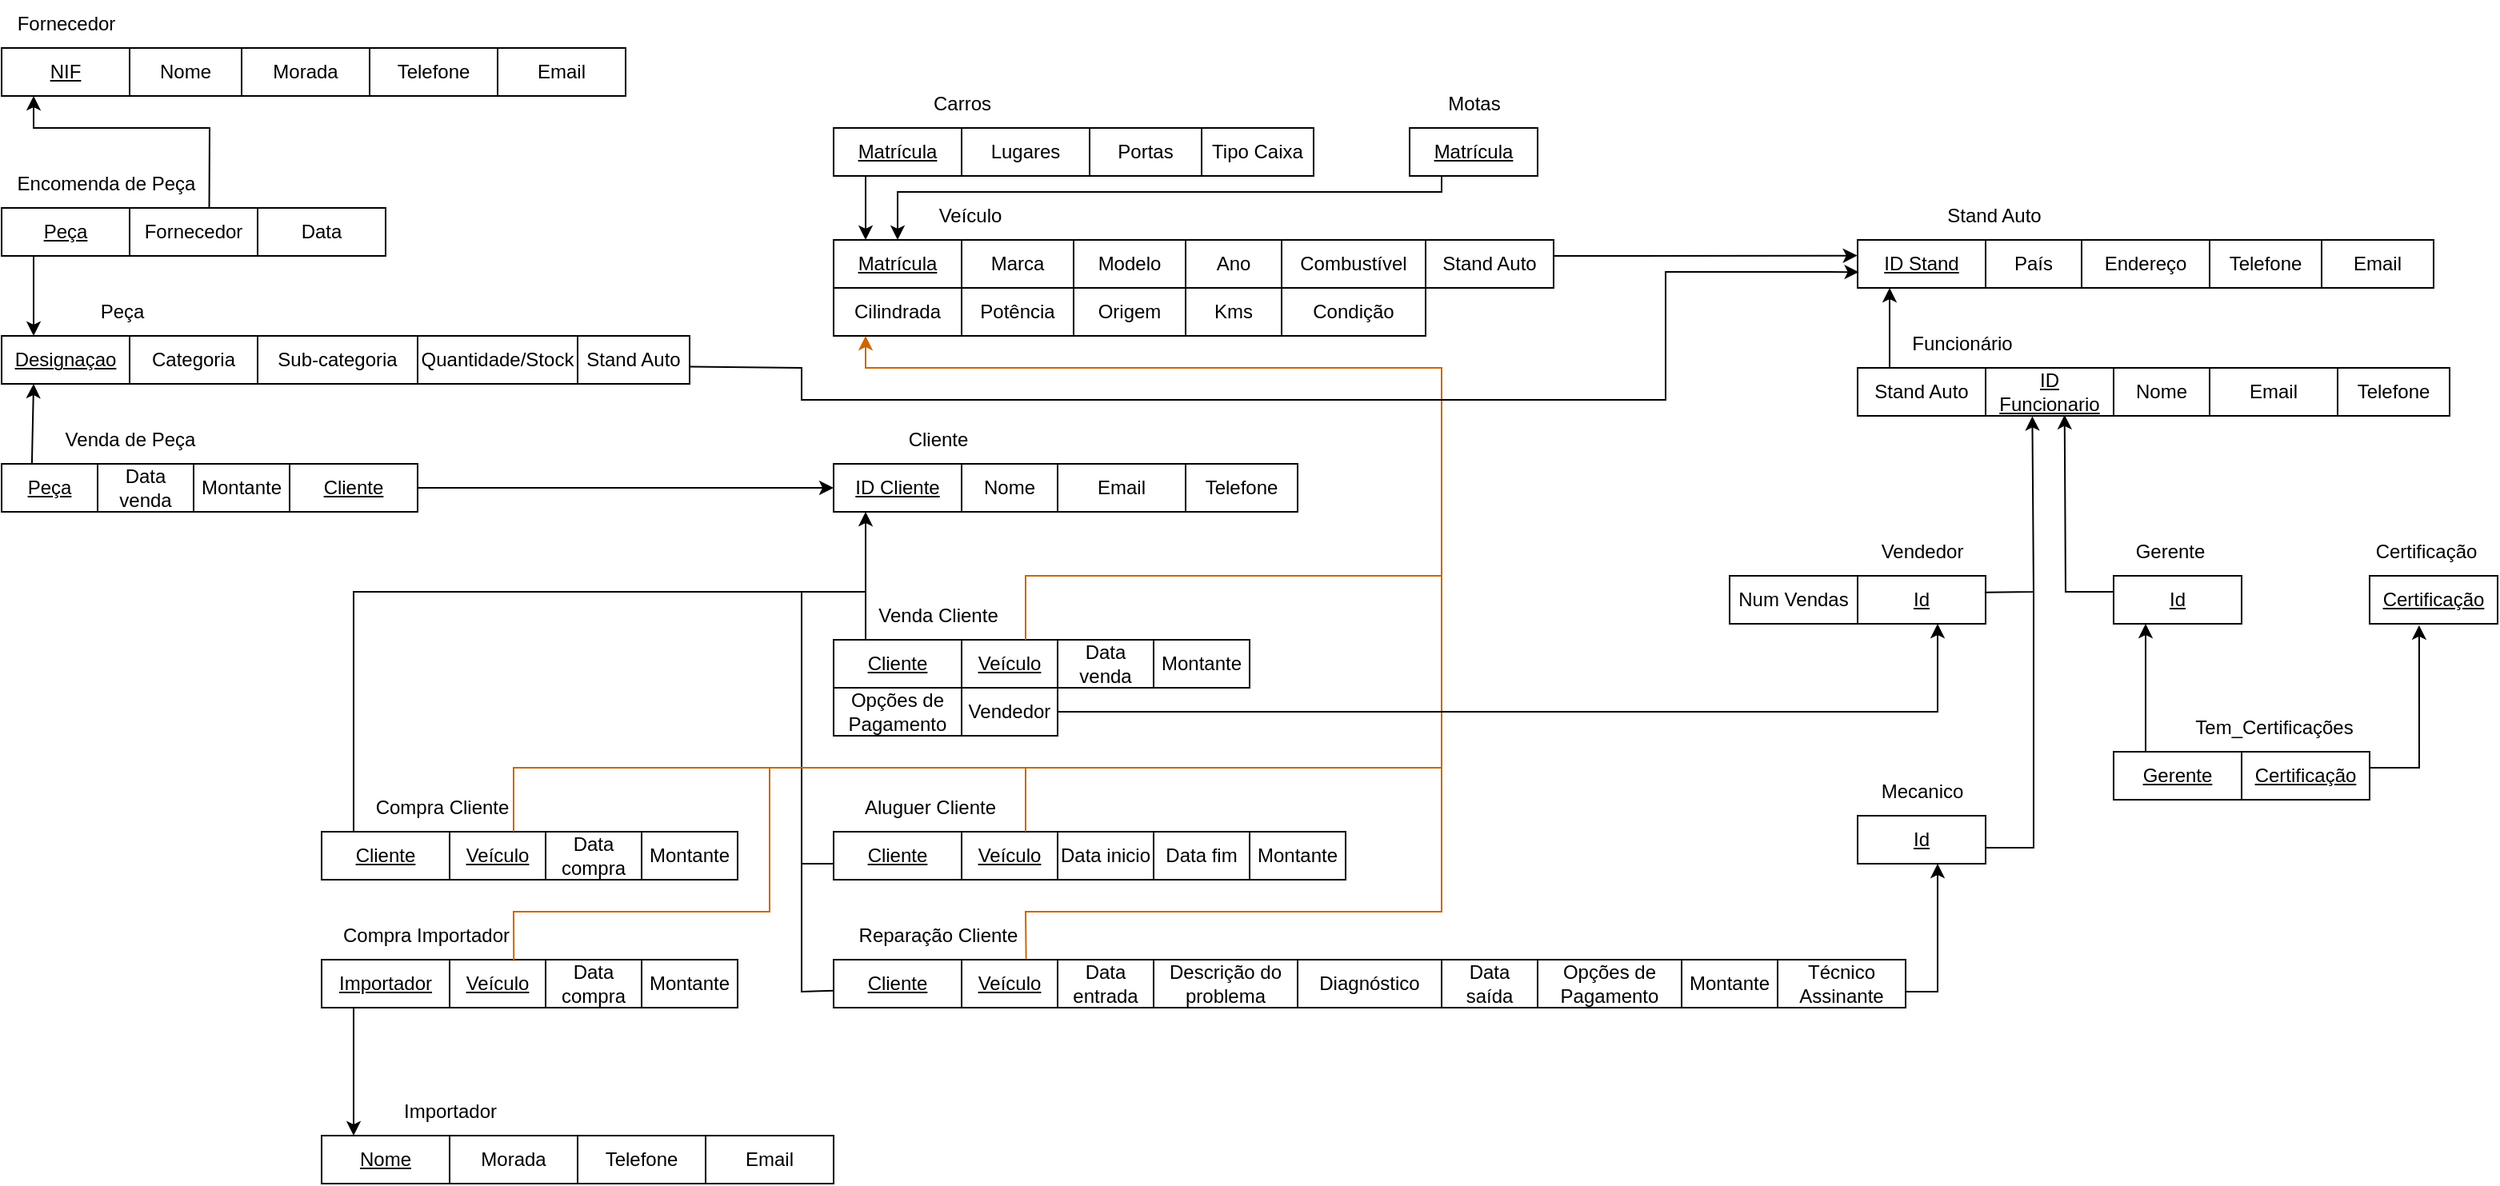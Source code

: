 <mxfile version="21.2.0" type="device">
  <diagram name="Página-1" id="WqattzCUoaYSstp4FgDH">
    <mxGraphModel dx="2670" dy="701" grid="1" gridSize="10" guides="1" tooltips="1" connect="1" arrows="1" fold="1" page="1" pageScale="1" pageWidth="827" pageHeight="1169" math="0" shadow="0">
      <root>
        <mxCell id="0" />
        <mxCell id="1" parent="0" />
        <mxCell id="Qn465LdnRMyvGribWFui-1" value="&lt;u&gt;Matrícula&lt;/u&gt;" style="rounded=0;whiteSpace=wrap;html=1;" parent="1" vertex="1">
          <mxGeometry x="40" y="330" width="80" height="30" as="geometry" />
        </mxCell>
        <mxCell id="Qn465LdnRMyvGribWFui-2" value="Veículo" style="text;html=1;align=center;verticalAlign=middle;resizable=0;points=[];autosize=1;strokeColor=none;fillColor=none;" parent="1" vertex="1">
          <mxGeometry x="95" y="300" width="60" height="30" as="geometry" />
        </mxCell>
        <mxCell id="Qn465LdnRMyvGribWFui-3" value="Marca" style="rounded=0;whiteSpace=wrap;html=1;" parent="1" vertex="1">
          <mxGeometry x="120" y="330" width="70" height="30" as="geometry" />
        </mxCell>
        <mxCell id="Qn465LdnRMyvGribWFui-4" value="Modelo" style="rounded=0;whiteSpace=wrap;html=1;" parent="1" vertex="1">
          <mxGeometry x="190" y="330" width="70" height="30" as="geometry" />
        </mxCell>
        <mxCell id="Qn465LdnRMyvGribWFui-5" value="Ano" style="rounded=0;whiteSpace=wrap;html=1;" parent="1" vertex="1">
          <mxGeometry x="260" y="330" width="60" height="30" as="geometry" />
        </mxCell>
        <mxCell id="Qn465LdnRMyvGribWFui-6" value="Combustível" style="rounded=0;whiteSpace=wrap;html=1;" parent="1" vertex="1">
          <mxGeometry x="320" y="330" width="90" height="30" as="geometry" />
        </mxCell>
        <mxCell id="Qn465LdnRMyvGribWFui-7" value="Condição" style="rounded=0;whiteSpace=wrap;html=1;" parent="1" vertex="1">
          <mxGeometry x="320" y="360" width="90" height="30" as="geometry" />
        </mxCell>
        <mxCell id="Qn465LdnRMyvGribWFui-8" value="Kms" style="rounded=0;whiteSpace=wrap;html=1;" parent="1" vertex="1">
          <mxGeometry x="260" y="360" width="60" height="30" as="geometry" />
        </mxCell>
        <mxCell id="Qn465LdnRMyvGribWFui-10" value="Cilindrada" style="rounded=0;whiteSpace=wrap;html=1;" parent="1" vertex="1">
          <mxGeometry x="40" y="360" width="80" height="30" as="geometry" />
        </mxCell>
        <mxCell id="Qn465LdnRMyvGribWFui-16" value="Potência" style="rounded=0;whiteSpace=wrap;html=1;" parent="1" vertex="1">
          <mxGeometry x="120" y="360" width="70" height="30" as="geometry" />
        </mxCell>
        <mxCell id="Qn465LdnRMyvGribWFui-17" value="Origem" style="rounded=0;whiteSpace=wrap;html=1;" parent="1" vertex="1">
          <mxGeometry x="190" y="360" width="70" height="30" as="geometry" />
        </mxCell>
        <mxCell id="Qn465LdnRMyvGribWFui-18" value="Stand Auto" style="text;html=1;align=center;verticalAlign=middle;resizable=0;points=[];autosize=1;strokeColor=none;fillColor=none;" parent="1" vertex="1">
          <mxGeometry x="725" y="300" width="80" height="30" as="geometry" />
        </mxCell>
        <mxCell id="Qn465LdnRMyvGribWFui-19" value="&lt;u&gt;ID Stand&lt;/u&gt;" style="rounded=0;whiteSpace=wrap;html=1;" parent="1" vertex="1">
          <mxGeometry x="680" y="330" width="80" height="30" as="geometry" />
        </mxCell>
        <mxCell id="Qn465LdnRMyvGribWFui-20" value="País" style="rounded=0;whiteSpace=wrap;html=1;" parent="1" vertex="1">
          <mxGeometry x="760" y="330" width="60" height="30" as="geometry" />
        </mxCell>
        <mxCell id="Qn465LdnRMyvGribWFui-21" value="Endereço" style="rounded=0;whiteSpace=wrap;html=1;" parent="1" vertex="1">
          <mxGeometry x="820" y="330" width="80" height="30" as="geometry" />
        </mxCell>
        <mxCell id="Qn465LdnRMyvGribWFui-22" value="Stand Auto" style="rounded=0;whiteSpace=wrap;html=1;" parent="1" vertex="1">
          <mxGeometry x="410" y="330" width="80" height="30" as="geometry" />
        </mxCell>
        <mxCell id="Qn465LdnRMyvGribWFui-23" value="Stand Auto" style="rounded=0;whiteSpace=wrap;html=1;" parent="1" vertex="1">
          <mxGeometry x="680" y="410" width="80" height="30" as="geometry" />
        </mxCell>
        <mxCell id="Qn465LdnRMyvGribWFui-24" value="Funcionário" style="text;html=1;align=center;verticalAlign=middle;resizable=0;points=[];autosize=1;strokeColor=none;fillColor=none;" parent="1" vertex="1">
          <mxGeometry x="700" y="380" width="90" height="30" as="geometry" />
        </mxCell>
        <mxCell id="Qn465LdnRMyvGribWFui-25" value="&lt;u&gt;ID Funcionario&lt;/u&gt;" style="rounded=0;whiteSpace=wrap;html=1;" parent="1" vertex="1">
          <mxGeometry x="760" y="410" width="80" height="30" as="geometry" />
        </mxCell>
        <mxCell id="Qn465LdnRMyvGribWFui-26" value="Nome" style="rounded=0;whiteSpace=wrap;html=1;" parent="1" vertex="1">
          <mxGeometry x="840" y="410" width="60" height="30" as="geometry" />
        </mxCell>
        <mxCell id="Qn465LdnRMyvGribWFui-27" value="Email" style="rounded=0;whiteSpace=wrap;html=1;" parent="1" vertex="1">
          <mxGeometry x="900" y="410" width="80" height="30" as="geometry" />
        </mxCell>
        <mxCell id="Qn465LdnRMyvGribWFui-28" value="Telefone" style="rounded=0;whiteSpace=wrap;html=1;" parent="1" vertex="1">
          <mxGeometry x="980" y="410" width="70" height="30" as="geometry" />
        </mxCell>
        <mxCell id="Qn465LdnRMyvGribWFui-30" value="Cliente" style="text;html=1;align=center;verticalAlign=middle;resizable=0;points=[];autosize=1;strokeColor=none;fillColor=none;" parent="1" vertex="1">
          <mxGeometry x="75" y="440" width="60" height="30" as="geometry" />
        </mxCell>
        <mxCell id="Qn465LdnRMyvGribWFui-31" value="&lt;u&gt;ID Cliente&lt;/u&gt;" style="rounded=0;whiteSpace=wrap;html=1;" parent="1" vertex="1">
          <mxGeometry x="40" y="470" width="80" height="30" as="geometry" />
        </mxCell>
        <mxCell id="Qn465LdnRMyvGribWFui-32" value="Nome" style="rounded=0;whiteSpace=wrap;html=1;" parent="1" vertex="1">
          <mxGeometry x="120" y="470" width="60" height="30" as="geometry" />
        </mxCell>
        <mxCell id="Qn465LdnRMyvGribWFui-33" value="Email" style="rounded=0;whiteSpace=wrap;html=1;" parent="1" vertex="1">
          <mxGeometry x="180" y="470" width="80" height="30" as="geometry" />
        </mxCell>
        <mxCell id="Qn465LdnRMyvGribWFui-34" value="Telefone" style="rounded=0;whiteSpace=wrap;html=1;" parent="1" vertex="1">
          <mxGeometry x="260" y="470" width="70" height="30" as="geometry" />
        </mxCell>
        <mxCell id="Qn465LdnRMyvGribWFui-41" value="Venda Cliente" style="text;html=1;align=center;verticalAlign=middle;resizable=0;points=[];autosize=1;strokeColor=none;fillColor=none;" parent="1" vertex="1">
          <mxGeometry x="55" y="550" width="100" height="30" as="geometry" />
        </mxCell>
        <mxCell id="Qn465LdnRMyvGribWFui-42" value="&lt;u&gt;Cliente&lt;/u&gt;" style="rounded=0;whiteSpace=wrap;html=1;" parent="1" vertex="1">
          <mxGeometry x="40" y="580" width="80" height="30" as="geometry" />
        </mxCell>
        <mxCell id="Qn465LdnRMyvGribWFui-43" value="&lt;u&gt;Veículo&lt;/u&gt;" style="rounded=0;whiteSpace=wrap;html=1;" parent="1" vertex="1">
          <mxGeometry x="120" y="580" width="60" height="30" as="geometry" />
        </mxCell>
        <mxCell id="Qn465LdnRMyvGribWFui-44" value="Data venda" style="rounded=0;whiteSpace=wrap;html=1;" parent="1" vertex="1">
          <mxGeometry x="180" y="580" width="60" height="30" as="geometry" />
        </mxCell>
        <mxCell id="Qn465LdnRMyvGribWFui-45" value="Montante" style="rounded=0;whiteSpace=wrap;html=1;" parent="1" vertex="1">
          <mxGeometry x="240" y="580" width="60" height="30" as="geometry" />
        </mxCell>
        <mxCell id="Qn465LdnRMyvGribWFui-46" value="Opções de Pagamento" style="rounded=0;whiteSpace=wrap;html=1;" parent="1" vertex="1">
          <mxGeometry x="40" y="610" width="80" height="30" as="geometry" />
        </mxCell>
        <mxCell id="Qn465LdnRMyvGribWFui-47" value="Vendedor" style="rounded=0;whiteSpace=wrap;html=1;" parent="1" vertex="1">
          <mxGeometry x="120" y="610" width="60" height="30" as="geometry" />
        </mxCell>
        <mxCell id="Qn465LdnRMyvGribWFui-49" value="Reparação Cliente" style="text;html=1;align=center;verticalAlign=middle;resizable=0;points=[];autosize=1;strokeColor=none;fillColor=none;" parent="1" vertex="1">
          <mxGeometry x="45" y="750" width="120" height="30" as="geometry" />
        </mxCell>
        <mxCell id="Qn465LdnRMyvGribWFui-50" value="&lt;u&gt;Cliente&lt;/u&gt;" style="rounded=0;whiteSpace=wrap;html=1;" parent="1" vertex="1">
          <mxGeometry x="40" y="780" width="80" height="30" as="geometry" />
        </mxCell>
        <mxCell id="Qn465LdnRMyvGribWFui-51" value="&lt;u&gt;Veículo&lt;/u&gt;" style="rounded=0;whiteSpace=wrap;html=1;" parent="1" vertex="1">
          <mxGeometry x="120" y="780" width="60" height="30" as="geometry" />
        </mxCell>
        <mxCell id="Qn465LdnRMyvGribWFui-52" value="Data entrada" style="rounded=0;whiteSpace=wrap;html=1;" parent="1" vertex="1">
          <mxGeometry x="180" y="780" width="60" height="30" as="geometry" />
        </mxCell>
        <mxCell id="Qn465LdnRMyvGribWFui-53" value="Descrição do problema" style="rounded=0;whiteSpace=wrap;html=1;" parent="1" vertex="1">
          <mxGeometry x="240" y="780" width="90" height="30" as="geometry" />
        </mxCell>
        <mxCell id="Qn465LdnRMyvGribWFui-56" value="Aluguer Cliente" style="text;html=1;align=center;verticalAlign=middle;resizable=0;points=[];autosize=1;strokeColor=none;fillColor=none;" parent="1" vertex="1">
          <mxGeometry x="45" y="670" width="110" height="30" as="geometry" />
        </mxCell>
        <mxCell id="Qn465LdnRMyvGribWFui-57" value="&lt;u&gt;Cliente&lt;/u&gt;" style="rounded=0;whiteSpace=wrap;html=1;" parent="1" vertex="1">
          <mxGeometry x="40" y="700" width="80" height="30" as="geometry" />
        </mxCell>
        <mxCell id="Qn465LdnRMyvGribWFui-58" value="&lt;u&gt;Veículo&lt;/u&gt;" style="rounded=0;whiteSpace=wrap;html=1;" parent="1" vertex="1">
          <mxGeometry x="120" y="700" width="60" height="30" as="geometry" />
        </mxCell>
        <mxCell id="Qn465LdnRMyvGribWFui-59" value="Data saída" style="rounded=0;whiteSpace=wrap;html=1;" parent="1" vertex="1">
          <mxGeometry x="420" y="780" width="60" height="30" as="geometry" />
        </mxCell>
        <mxCell id="Qn465LdnRMyvGribWFui-60" value="Diagnóstico" style="rounded=0;whiteSpace=wrap;html=1;" parent="1" vertex="1">
          <mxGeometry x="330" y="780" width="90" height="30" as="geometry" />
        </mxCell>
        <mxCell id="Qn465LdnRMyvGribWFui-61" value="Técnico Assinante" style="rounded=0;whiteSpace=wrap;html=1;" parent="1" vertex="1">
          <mxGeometry x="630" y="780" width="80" height="30" as="geometry" />
        </mxCell>
        <mxCell id="Qn465LdnRMyvGribWFui-62" value="Montante" style="rounded=0;whiteSpace=wrap;html=1;" parent="1" vertex="1">
          <mxGeometry x="570" y="780" width="60" height="30" as="geometry" />
        </mxCell>
        <mxCell id="Qn465LdnRMyvGribWFui-63" value="Opções de Pagamento" style="rounded=0;whiteSpace=wrap;html=1;" parent="1" vertex="1">
          <mxGeometry x="480" y="780" width="90" height="30" as="geometry" />
        </mxCell>
        <mxCell id="Qn465LdnRMyvGribWFui-64" value="Compra Cliente" style="text;html=1;align=center;verticalAlign=middle;resizable=0;points=[];autosize=1;strokeColor=none;fillColor=none;" parent="1" vertex="1">
          <mxGeometry x="-260" y="670" width="110" height="30" as="geometry" />
        </mxCell>
        <mxCell id="Qn465LdnRMyvGribWFui-65" value="&lt;u&gt;Cliente&lt;/u&gt;" style="rounded=0;whiteSpace=wrap;html=1;" parent="1" vertex="1">
          <mxGeometry x="-280" y="700" width="80" height="30" as="geometry" />
        </mxCell>
        <mxCell id="Qn465LdnRMyvGribWFui-66" value="&lt;u&gt;Veículo&lt;/u&gt;" style="rounded=0;whiteSpace=wrap;html=1;" parent="1" vertex="1">
          <mxGeometry x="-200" y="700" width="60" height="30" as="geometry" />
        </mxCell>
        <mxCell id="Qn465LdnRMyvGribWFui-67" value="Data compra" style="rounded=0;whiteSpace=wrap;html=1;" parent="1" vertex="1">
          <mxGeometry x="-140" y="700" width="60" height="30" as="geometry" />
        </mxCell>
        <mxCell id="Qn465LdnRMyvGribWFui-68" value="Montante" style="rounded=0;whiteSpace=wrap;html=1;" parent="1" vertex="1">
          <mxGeometry x="-80" y="700" width="60" height="30" as="geometry" />
        </mxCell>
        <mxCell id="wU5iVriTHLfADuxdz-Wk-2" value="Carros" style="text;html=1;align=center;verticalAlign=middle;resizable=0;points=[];autosize=1;strokeColor=none;fillColor=none;" parent="1" vertex="1">
          <mxGeometry x="90" y="230" width="60" height="30" as="geometry" />
        </mxCell>
        <mxCell id="wU5iVriTHLfADuxdz-Wk-9" value="Portas" style="rounded=0;whiteSpace=wrap;html=1;" parent="1" vertex="1">
          <mxGeometry x="200" y="260" width="70" height="30" as="geometry" />
        </mxCell>
        <mxCell id="wU5iVriTHLfADuxdz-Wk-11" value="Lugares" style="rounded=0;whiteSpace=wrap;html=1;" parent="1" vertex="1">
          <mxGeometry x="120" y="260" width="80" height="30" as="geometry" />
        </mxCell>
        <mxCell id="wU5iVriTHLfADuxdz-Wk-13" value="Tipo Caixa" style="rounded=0;whiteSpace=wrap;html=1;" parent="1" vertex="1">
          <mxGeometry x="270" y="260" width="70" height="30" as="geometry" />
        </mxCell>
        <mxCell id="wU5iVriTHLfADuxdz-Wk-17" value="Motas" style="text;html=1;align=center;verticalAlign=middle;resizable=0;points=[];autosize=1;strokeColor=none;fillColor=none;" parent="1" vertex="1">
          <mxGeometry x="410" y="230" width="60" height="30" as="geometry" />
        </mxCell>
        <mxCell id="wU5iVriTHLfADuxdz-Wk-23" value="Peça" style="text;html=1;align=center;verticalAlign=middle;resizable=0;points=[];autosize=1;strokeColor=none;fillColor=none;" parent="1" vertex="1">
          <mxGeometry x="-430" y="360" width="50" height="30" as="geometry" />
        </mxCell>
        <mxCell id="wU5iVriTHLfADuxdz-Wk-24" value="Sub-categoria" style="rounded=0;whiteSpace=wrap;html=1;" parent="1" vertex="1">
          <mxGeometry x="-320" y="390" width="100" height="30" as="geometry" />
        </mxCell>
        <mxCell id="wU5iVriTHLfADuxdz-Wk-25" value="Categoria" style="rounded=0;whiteSpace=wrap;html=1;" parent="1" vertex="1">
          <mxGeometry x="-400" y="390" width="80" height="30" as="geometry" />
        </mxCell>
        <mxCell id="wU5iVriTHLfADuxdz-Wk-26" value="Stand Auto" style="rounded=0;whiteSpace=wrap;html=1;" parent="1" vertex="1">
          <mxGeometry x="-120" y="390" width="70" height="30" as="geometry" />
        </mxCell>
        <mxCell id="wU5iVriTHLfADuxdz-Wk-28" value="" style="endArrow=classic;html=1;rounded=0;entryX=0.25;entryY=1;entryDx=0;entryDy=0;exitX=0.25;exitY=0;exitDx=0;exitDy=0;" parent="1" source="Qn465LdnRMyvGribWFui-42" target="Qn465LdnRMyvGribWFui-31" edge="1">
          <mxGeometry width="50" height="50" relative="1" as="geometry">
            <mxPoint x="130" y="700" as="sourcePoint" />
            <mxPoint x="180" y="650" as="targetPoint" />
          </mxGeometry>
        </mxCell>
        <mxCell id="wU5iVriTHLfADuxdz-Wk-29" value="" style="endArrow=none;html=1;rounded=0;exitX=-0.001;exitY=0.645;exitDx=0;exitDy=0;exitPerimeter=0;" parent="1" source="Qn465LdnRMyvGribWFui-50" edge="1">
          <mxGeometry width="50" height="50" relative="1" as="geometry">
            <mxPoint x="130" y="700" as="sourcePoint" />
            <mxPoint x="60" y="550" as="targetPoint" />
            <Array as="points">
              <mxPoint x="20" y="800" />
              <mxPoint x="20" y="550" />
            </Array>
          </mxGeometry>
        </mxCell>
        <mxCell id="wU5iVriTHLfADuxdz-Wk-30" value="" style="endArrow=none;html=1;rounded=0;" parent="1" edge="1">
          <mxGeometry width="50" height="50" relative="1" as="geometry">
            <mxPoint x="40" y="720" as="sourcePoint" />
            <mxPoint x="20" y="800" as="targetPoint" />
            <Array as="points">
              <mxPoint x="20" y="720" />
            </Array>
          </mxGeometry>
        </mxCell>
        <mxCell id="D3iCm0agme_MWSXdnHxS-1" value="Data inicio" style="rounded=0;whiteSpace=wrap;html=1;" parent="1" vertex="1">
          <mxGeometry x="180" y="700" width="60" height="30" as="geometry" />
        </mxCell>
        <mxCell id="D3iCm0agme_MWSXdnHxS-2" value="Data fim" style="rounded=0;whiteSpace=wrap;html=1;" parent="1" vertex="1">
          <mxGeometry x="240" y="700" width="60" height="30" as="geometry" />
        </mxCell>
        <mxCell id="D3iCm0agme_MWSXdnHxS-3" value="Montante" style="rounded=0;whiteSpace=wrap;html=1;" parent="1" vertex="1">
          <mxGeometry x="300" y="700" width="60" height="30" as="geometry" />
        </mxCell>
        <mxCell id="D3iCm0agme_MWSXdnHxS-4" value="&lt;u&gt;Cliente&lt;/u&gt;" style="rounded=0;whiteSpace=wrap;html=1;" parent="1" vertex="1">
          <mxGeometry x="-300" y="470" width="80" height="30" as="geometry" />
        </mxCell>
        <mxCell id="D3iCm0agme_MWSXdnHxS-5" value="&lt;u&gt;Peça&lt;/u&gt;" style="rounded=0;whiteSpace=wrap;html=1;" parent="1" vertex="1">
          <mxGeometry x="-480" y="470" width="60" height="30" as="geometry" />
        </mxCell>
        <mxCell id="D3iCm0agme_MWSXdnHxS-6" value="Data venda" style="rounded=0;whiteSpace=wrap;html=1;" parent="1" vertex="1">
          <mxGeometry x="-420" y="470" width="60" height="30" as="geometry" />
        </mxCell>
        <mxCell id="D3iCm0agme_MWSXdnHxS-7" value="Montante" style="rounded=0;whiteSpace=wrap;html=1;" parent="1" vertex="1">
          <mxGeometry x="-360" y="470" width="60" height="30" as="geometry" />
        </mxCell>
        <mxCell id="D3iCm0agme_MWSXdnHxS-10" value="Venda de Peça" style="text;html=1;align=center;verticalAlign=middle;resizable=0;points=[];autosize=1;strokeColor=none;fillColor=none;" parent="1" vertex="1">
          <mxGeometry x="-450" y="440" width="100" height="30" as="geometry" />
        </mxCell>
        <mxCell id="D3iCm0agme_MWSXdnHxS-11" value="" style="endArrow=classic;html=1;rounded=0;exitX=1;exitY=0.5;exitDx=0;exitDy=0;entryX=0;entryY=0.5;entryDx=0;entryDy=0;" parent="1" source="D3iCm0agme_MWSXdnHxS-4" target="Qn465LdnRMyvGribWFui-31" edge="1">
          <mxGeometry width="50" height="50" relative="1" as="geometry">
            <mxPoint x="180" y="530" as="sourcePoint" />
            <mxPoint y="485" as="targetPoint" />
          </mxGeometry>
        </mxCell>
        <mxCell id="D3iCm0agme_MWSXdnHxS-12" value="" style="endArrow=classic;html=1;rounded=0;exitX=0.316;exitY=-0.015;exitDx=0;exitDy=0;entryX=0.25;entryY=1;entryDx=0;entryDy=0;exitPerimeter=0;" parent="1" source="D3iCm0agme_MWSXdnHxS-5" target="D3iCm0agme_MWSXdnHxS-13" edge="1">
          <mxGeometry width="50" height="50" relative="1" as="geometry">
            <mxPoint x="40" y="600" as="sourcePoint" />
            <mxPoint x="-380" y="420" as="targetPoint" />
          </mxGeometry>
        </mxCell>
        <mxCell id="D3iCm0agme_MWSXdnHxS-13" value="&lt;u&gt;Designaçao&lt;/u&gt;" style="rounded=0;whiteSpace=wrap;html=1;" parent="1" vertex="1">
          <mxGeometry x="-480" y="390" width="80" height="30" as="geometry" />
        </mxCell>
        <mxCell id="D3iCm0agme_MWSXdnHxS-14" value="Encomenda de Peça" style="text;html=1;align=center;verticalAlign=middle;resizable=0;points=[];autosize=1;strokeColor=none;fillColor=none;" parent="1" vertex="1">
          <mxGeometry x="-480" y="280" width="130" height="30" as="geometry" />
        </mxCell>
        <mxCell id="D3iCm0agme_MWSXdnHxS-16" value="Fornecedor" style="rounded=0;whiteSpace=wrap;html=1;" parent="1" vertex="1">
          <mxGeometry x="-400" y="310" width="80" height="30" as="geometry" />
        </mxCell>
        <mxCell id="D3iCm0agme_MWSXdnHxS-18" value="&lt;u&gt;Peça&lt;/u&gt;" style="rounded=0;whiteSpace=wrap;html=1;" parent="1" vertex="1">
          <mxGeometry x="-480" y="310" width="80" height="30" as="geometry" />
        </mxCell>
        <mxCell id="Yqm68rwoxvGMI7DC4jk8-2" value="&lt;u&gt;Id&lt;/u&gt;" style="rounded=0;whiteSpace=wrap;html=1;" parent="1" vertex="1">
          <mxGeometry x="840" y="540" width="80" height="30" as="geometry" />
        </mxCell>
        <mxCell id="Yqm68rwoxvGMI7DC4jk8-6" value="Gerente" style="text;html=1;align=center;verticalAlign=middle;resizable=0;points=[];autosize=1;strokeColor=none;fillColor=none;" parent="1" vertex="1">
          <mxGeometry x="840" y="510" width="70" height="30" as="geometry" />
        </mxCell>
        <mxCell id="Yqm68rwoxvGMI7DC4jk8-7" value="&lt;u&gt;Id&lt;/u&gt;" style="rounded=0;whiteSpace=wrap;html=1;" parent="1" vertex="1">
          <mxGeometry x="680" y="540" width="80" height="30" as="geometry" />
        </mxCell>
        <mxCell id="Yqm68rwoxvGMI7DC4jk8-8" value="Vendedor" style="text;html=1;align=center;verticalAlign=middle;resizable=0;points=[];autosize=1;strokeColor=none;fillColor=none;" parent="1" vertex="1">
          <mxGeometry x="685" y="510" width="70" height="30" as="geometry" />
        </mxCell>
        <mxCell id="Yqm68rwoxvGMI7DC4jk8-9" value="&lt;u&gt;Id&lt;/u&gt;" style="rounded=0;whiteSpace=wrap;html=1;" parent="1" vertex="1">
          <mxGeometry x="680" y="690" width="80" height="30" as="geometry" />
        </mxCell>
        <mxCell id="Yqm68rwoxvGMI7DC4jk8-10" value="Mecanico" style="text;html=1;align=center;verticalAlign=middle;resizable=0;points=[];autosize=1;strokeColor=none;fillColor=none;" parent="1" vertex="1">
          <mxGeometry x="685" y="660" width="70" height="30" as="geometry" />
        </mxCell>
        <mxCell id="4JToIcoDa0rPHe7kI28f-5" value="Fornecedor" style="text;html=1;align=center;verticalAlign=middle;resizable=0;points=[];autosize=1;strokeColor=none;fillColor=none;" parent="1" vertex="1">
          <mxGeometry x="-480" y="180" width="80" height="30" as="geometry" />
        </mxCell>
        <mxCell id="4JToIcoDa0rPHe7kI28f-6" value="&lt;u&gt;NIF&lt;/u&gt;" style="rounded=0;whiteSpace=wrap;html=1;" parent="1" vertex="1">
          <mxGeometry x="-480" y="210" width="80" height="30" as="geometry" />
        </mxCell>
        <mxCell id="4JToIcoDa0rPHe7kI28f-11" value="" style="endArrow=none;html=1;rounded=0;strokeColor=#CC6600;" parent="1" edge="1">
          <mxGeometry width="50" height="50" relative="1" as="geometry">
            <mxPoint x="160" y="700" as="sourcePoint" />
            <mxPoint x="420" y="520" as="targetPoint" />
            <Array as="points">
              <mxPoint x="160" y="660" />
              <mxPoint x="420" y="660" />
            </Array>
          </mxGeometry>
        </mxCell>
        <mxCell id="4JToIcoDa0rPHe7kI28f-16" value="" style="endArrow=classic;html=1;rounded=0;" parent="1" edge="1">
          <mxGeometry width="50" height="50" relative="1" as="geometry">
            <mxPoint x="710" y="800" as="sourcePoint" />
            <mxPoint x="730" y="720" as="targetPoint" />
            <Array as="points">
              <mxPoint x="730" y="800" />
            </Array>
          </mxGeometry>
        </mxCell>
        <mxCell id="4JToIcoDa0rPHe7kI28f-18" value="" style="endArrow=classic;html=1;rounded=0;exitX=0.25;exitY=1;exitDx=0;exitDy=0;entryX=0.25;entryY=0;entryDx=0;entryDy=0;" parent="1" source="D3iCm0agme_MWSXdnHxS-18" target="D3iCm0agme_MWSXdnHxS-13" edge="1">
          <mxGeometry width="50" height="50" relative="1" as="geometry">
            <mxPoint x="-30" y="600" as="sourcePoint" />
            <mxPoint x="20" y="550" as="targetPoint" />
          </mxGeometry>
        </mxCell>
        <mxCell id="4JToIcoDa0rPHe7kI28f-20" value="&lt;u&gt;Matrícula&lt;/u&gt;" style="rounded=0;whiteSpace=wrap;html=1;" parent="1" vertex="1">
          <mxGeometry x="40" y="260" width="80" height="30" as="geometry" />
        </mxCell>
        <mxCell id="4JToIcoDa0rPHe7kI28f-21" value="&lt;u&gt;Matrícula&lt;/u&gt;" style="rounded=0;whiteSpace=wrap;html=1;" parent="1" vertex="1">
          <mxGeometry x="400" y="260" width="80" height="30" as="geometry" />
        </mxCell>
        <mxCell id="4JToIcoDa0rPHe7kI28f-22" value="" style="endArrow=classic;html=1;rounded=0;exitX=0.25;exitY=1;exitDx=0;exitDy=0;entryX=0.25;entryY=0;entryDx=0;entryDy=0;" parent="1" source="4JToIcoDa0rPHe7kI28f-20" target="Qn465LdnRMyvGribWFui-1" edge="1">
          <mxGeometry width="50" height="50" relative="1" as="geometry">
            <mxPoint x="90" y="490" as="sourcePoint" />
            <mxPoint x="140" y="440" as="targetPoint" />
          </mxGeometry>
        </mxCell>
        <mxCell id="4JToIcoDa0rPHe7kI28f-23" value="" style="endArrow=classic;html=1;rounded=0;exitX=0.25;exitY=1;exitDx=0;exitDy=0;entryX=0.5;entryY=0;entryDx=0;entryDy=0;" parent="1" source="4JToIcoDa0rPHe7kI28f-21" target="Qn465LdnRMyvGribWFui-1" edge="1">
          <mxGeometry width="50" height="50" relative="1" as="geometry">
            <mxPoint x="90" y="490" as="sourcePoint" />
            <mxPoint x="140" y="440" as="targetPoint" />
            <Array as="points">
              <mxPoint x="420" y="300" />
              <mxPoint x="80" y="300" />
            </Array>
          </mxGeometry>
        </mxCell>
        <mxCell id="71fEN-sqeS3WfiMj0jDg-1" value="" style="endArrow=none;html=1;rounded=0;exitX=0.672;exitY=-0.022;exitDx=0;exitDy=0;exitPerimeter=0;strokeColor=#CC6600;" parent="1" source="Qn465LdnRMyvGribWFui-51" edge="1">
          <mxGeometry width="50" height="50" relative="1" as="geometry">
            <mxPoint x="200" y="720" as="sourcePoint" />
            <mxPoint x="420" y="660" as="targetPoint" />
            <Array as="points">
              <mxPoint x="160" y="750" />
              <mxPoint x="420" y="750" />
            </Array>
          </mxGeometry>
        </mxCell>
        <mxCell id="71fEN-sqeS3WfiMj0jDg-6" value="" style="endArrow=classic;html=1;rounded=0;entryX=0.25;entryY=1;entryDx=0;entryDy=0;exitX=0.25;exitY=0;exitDx=0;exitDy=0;" parent="1" source="Qn465LdnRMyvGribWFui-23" target="Qn465LdnRMyvGribWFui-19" edge="1">
          <mxGeometry width="50" height="50" relative="1" as="geometry">
            <mxPoint x="950" y="460" as="sourcePoint" />
            <mxPoint x="1000" y="410" as="targetPoint" />
          </mxGeometry>
        </mxCell>
        <mxCell id="SBwoDkeAmP1uHZbp9Lkf-1" value="" style="endArrow=classic;html=1;rounded=0;entryX=0.25;entryY=1;entryDx=0;entryDy=0;exitX=0.622;exitY=-0.012;exitDx=0;exitDy=0;exitPerimeter=0;" parent="1" source="D3iCm0agme_MWSXdnHxS-16" target="4JToIcoDa0rPHe7kI28f-6" edge="1">
          <mxGeometry width="50" height="50" relative="1" as="geometry">
            <mxPoint x="-280" y="280" as="sourcePoint" />
            <mxPoint x="-220" y="300" as="targetPoint" />
            <Array as="points">
              <mxPoint x="-350" y="260" />
              <mxPoint x="-460" y="260" />
            </Array>
          </mxGeometry>
        </mxCell>
        <mxCell id="SBwoDkeAmP1uHZbp9Lkf-4" value="" style="endArrow=classic;html=1;rounded=0;entryX=0.25;entryY=1;entryDx=0;entryDy=0;strokeColor=#CC6600;" parent="1" target="Qn465LdnRMyvGribWFui-10" edge="1">
          <mxGeometry width="50" height="50" relative="1" as="geometry">
            <mxPoint x="160" y="580" as="sourcePoint" />
            <mxPoint x="590" y="560" as="targetPoint" />
            <Array as="points">
              <mxPoint x="160" y="540" />
              <mxPoint x="420" y="540" />
              <mxPoint x="420" y="480" />
              <mxPoint x="420" y="410" />
              <mxPoint x="60" y="410" />
            </Array>
          </mxGeometry>
        </mxCell>
        <mxCell id="SBwoDkeAmP1uHZbp9Lkf-5" value="" style="endArrow=classic;html=1;rounded=0;entryX=-0.002;entryY=0.327;entryDx=0;entryDy=0;entryPerimeter=0;" parent="1" target="Qn465LdnRMyvGribWFui-19" edge="1">
          <mxGeometry width="50" height="50" relative="1" as="geometry">
            <mxPoint x="490" y="340" as="sourcePoint" />
            <mxPoint x="440" y="480" as="targetPoint" />
          </mxGeometry>
        </mxCell>
        <mxCell id="SBwoDkeAmP1uHZbp9Lkf-6" value="" style="endArrow=classic;html=1;rounded=0;exitX=1;exitY=0.5;exitDx=0;exitDy=0;" parent="1" source="Qn465LdnRMyvGribWFui-47" edge="1">
          <mxGeometry width="50" height="50" relative="1" as="geometry">
            <mxPoint x="670" y="760" as="sourcePoint" />
            <mxPoint x="730" y="570" as="targetPoint" />
            <Array as="points">
              <mxPoint x="730" y="625" />
            </Array>
          </mxGeometry>
        </mxCell>
        <mxCell id="SBwoDkeAmP1uHZbp9Lkf-7" value="" style="endArrow=classic;html=1;rounded=0;exitX=0.993;exitY=0.345;exitDx=0;exitDy=0;exitPerimeter=0;entryX=0.365;entryY=1.007;entryDx=0;entryDy=0;entryPerimeter=0;" parent="1" source="Yqm68rwoxvGMI7DC4jk8-7" target="Qn465LdnRMyvGribWFui-25" edge="1">
          <mxGeometry width="50" height="50" relative="1" as="geometry">
            <mxPoint x="790" y="550" as="sourcePoint" />
            <mxPoint x="809" y="440" as="targetPoint" />
            <Array as="points">
              <mxPoint x="790" y="550" />
            </Array>
          </mxGeometry>
        </mxCell>
        <mxCell id="SBwoDkeAmP1uHZbp9Lkf-9" value="" style="endArrow=none;html=1;rounded=0;exitX=0.994;exitY=0.667;exitDx=0;exitDy=0;exitPerimeter=0;" parent="1" source="Yqm68rwoxvGMI7DC4jk8-9" edge="1">
          <mxGeometry width="50" height="50" relative="1" as="geometry">
            <mxPoint x="650" y="620" as="sourcePoint" />
            <mxPoint x="790" y="550" as="targetPoint" />
            <Array as="points">
              <mxPoint x="790" y="710" />
            </Array>
          </mxGeometry>
        </mxCell>
        <mxCell id="SBwoDkeAmP1uHZbp9Lkf-10" value="" style="endArrow=classic;html=1;rounded=0;entryX=0.617;entryY=0.979;entryDx=0;entryDy=0;entryPerimeter=0;" parent="1" target="Qn465LdnRMyvGribWFui-25" edge="1">
          <mxGeometry width="50" height="50" relative="1" as="geometry">
            <mxPoint x="840" y="550" as="sourcePoint" />
            <mxPoint x="700" y="600" as="targetPoint" />
            <Array as="points">
              <mxPoint x="810" y="550" />
            </Array>
          </mxGeometry>
        </mxCell>
        <mxCell id="SBwoDkeAmP1uHZbp9Lkf-12" value="Morada" style="rounded=0;whiteSpace=wrap;html=1;" parent="1" vertex="1">
          <mxGeometry x="-330" y="210" width="80" height="30" as="geometry" />
        </mxCell>
        <mxCell id="SBwoDkeAmP1uHZbp9Lkf-13" value="Telefone" style="rounded=0;whiteSpace=wrap;html=1;" parent="1" vertex="1">
          <mxGeometry x="-250" y="210" width="80" height="30" as="geometry" />
        </mxCell>
        <mxCell id="SBwoDkeAmP1uHZbp9Lkf-14" value="Email" style="rounded=0;whiteSpace=wrap;html=1;" parent="1" vertex="1">
          <mxGeometry x="-170" y="210" width="80" height="30" as="geometry" />
        </mxCell>
        <mxCell id="SBwoDkeAmP1uHZbp9Lkf-17" value="" style="endArrow=classic;html=1;rounded=0;exitX=1.006;exitY=0.641;exitDx=0;exitDy=0;exitPerimeter=0;entryX=0.01;entryY=0.669;entryDx=0;entryDy=0;entryPerimeter=0;" parent="1" source="wU5iVriTHLfADuxdz-Wk-26" target="Qn465LdnRMyvGribWFui-19" edge="1">
          <mxGeometry width="50" height="50" relative="1" as="geometry">
            <mxPoint x="90" y="440" as="sourcePoint" />
            <mxPoint x="580" y="390" as="targetPoint" />
            <Array as="points">
              <mxPoint x="20" y="410" />
              <mxPoint x="20" y="430" />
              <mxPoint x="560" y="430" />
              <mxPoint x="560" y="350" />
            </Array>
          </mxGeometry>
        </mxCell>
        <mxCell id="OUG-vwU-H_kE1kT-Vu-I-1" value="Telefone" style="rounded=0;whiteSpace=wrap;html=1;" parent="1" vertex="1">
          <mxGeometry x="900" y="330" width="70" height="30" as="geometry" />
        </mxCell>
        <mxCell id="OUG-vwU-H_kE1kT-Vu-I-2" value="Email" style="rounded=0;whiteSpace=wrap;html=1;" parent="1" vertex="1">
          <mxGeometry x="970" y="330" width="70" height="30" as="geometry" />
        </mxCell>
        <mxCell id="OUG-vwU-H_kE1kT-Vu-I-3" value="" style="endArrow=none;html=1;rounded=0;exitX=0.25;exitY=0;exitDx=0;exitDy=0;" parent="1" source="Qn465LdnRMyvGribWFui-65" edge="1">
          <mxGeometry width="50" height="50" relative="1" as="geometry">
            <mxPoint x="340" y="660" as="sourcePoint" />
            <mxPoint x="20" y="550" as="targetPoint" />
            <Array as="points">
              <mxPoint x="-260" y="550" />
            </Array>
          </mxGeometry>
        </mxCell>
        <mxCell id="OUG-vwU-H_kE1kT-Vu-I-4" value="" style="endArrow=none;html=1;rounded=0;strokeColor=#CC6600;" parent="1" edge="1">
          <mxGeometry width="50" height="50" relative="1" as="geometry">
            <mxPoint x="-160" y="700" as="sourcePoint" />
            <mxPoint x="160" y="660" as="targetPoint" />
            <Array as="points">
              <mxPoint x="-160" y="660" />
            </Array>
          </mxGeometry>
        </mxCell>
        <mxCell id="OUG-vwU-H_kE1kT-Vu-I-5" value="Compra Importador" style="text;html=1;align=center;verticalAlign=middle;resizable=0;points=[];autosize=1;strokeColor=none;fillColor=none;" parent="1" vertex="1">
          <mxGeometry x="-280" y="750" width="130" height="30" as="geometry" />
        </mxCell>
        <mxCell id="OUG-vwU-H_kE1kT-Vu-I-6" value="&lt;u&gt;Importador&lt;/u&gt;" style="rounded=0;whiteSpace=wrap;html=1;" parent="1" vertex="1">
          <mxGeometry x="-280" y="780" width="80" height="30" as="geometry" />
        </mxCell>
        <mxCell id="OUG-vwU-H_kE1kT-Vu-I-7" value="&lt;u&gt;Veículo&lt;/u&gt;" style="rounded=0;whiteSpace=wrap;html=1;" parent="1" vertex="1">
          <mxGeometry x="-200" y="780" width="60" height="30" as="geometry" />
        </mxCell>
        <mxCell id="OUG-vwU-H_kE1kT-Vu-I-8" value="Data compra" style="rounded=0;whiteSpace=wrap;html=1;" parent="1" vertex="1">
          <mxGeometry x="-140" y="780" width="60" height="30" as="geometry" />
        </mxCell>
        <mxCell id="OUG-vwU-H_kE1kT-Vu-I-9" value="Montante" style="rounded=0;whiteSpace=wrap;html=1;" parent="1" vertex="1">
          <mxGeometry x="-80" y="780" width="60" height="30" as="geometry" />
        </mxCell>
        <mxCell id="OUG-vwU-H_kE1kT-Vu-I-10" value="" style="endArrow=none;html=1;rounded=0;exitX=0.669;exitY=0.028;exitDx=0;exitDy=0;exitPerimeter=0;strokeColor=#CC6600;" parent="1" source="OUG-vwU-H_kE1kT-Vu-I-7" edge="1">
          <mxGeometry width="50" height="50" relative="1" as="geometry">
            <mxPoint x="330" y="660" as="sourcePoint" />
            <mxPoint y="660" as="targetPoint" />
            <Array as="points">
              <mxPoint x="-160" y="750" />
              <mxPoint y="750" />
            </Array>
          </mxGeometry>
        </mxCell>
        <mxCell id="OUG-vwU-H_kE1kT-Vu-I-15" value="Importador" style="text;html=1;align=center;verticalAlign=middle;resizable=0;points=[];autosize=1;strokeColor=none;fillColor=none;" parent="1" vertex="1">
          <mxGeometry x="-240" y="860" width="80" height="30" as="geometry" />
        </mxCell>
        <mxCell id="OUG-vwU-H_kE1kT-Vu-I-16" value="&lt;u&gt;Nome&lt;/u&gt;" style="rounded=0;whiteSpace=wrap;html=1;" parent="1" vertex="1">
          <mxGeometry x="-280" y="890" width="80" height="30" as="geometry" />
        </mxCell>
        <mxCell id="OUG-vwU-H_kE1kT-Vu-I-17" value="Morada" style="rounded=0;whiteSpace=wrap;html=1;" parent="1" vertex="1">
          <mxGeometry x="-200" y="890" width="80" height="30" as="geometry" />
        </mxCell>
        <mxCell id="OUG-vwU-H_kE1kT-Vu-I-18" value="Telefone" style="rounded=0;whiteSpace=wrap;html=1;" parent="1" vertex="1">
          <mxGeometry x="-120" y="890" width="80" height="30" as="geometry" />
        </mxCell>
        <mxCell id="OUG-vwU-H_kE1kT-Vu-I-19" value="Email" style="rounded=0;whiteSpace=wrap;html=1;" parent="1" vertex="1">
          <mxGeometry x="-40" y="890" width="80" height="30" as="geometry" />
        </mxCell>
        <mxCell id="OUG-vwU-H_kE1kT-Vu-I-21" value="" style="endArrow=classic;html=1;rounded=0;exitX=0.25;exitY=1;exitDx=0;exitDy=0;entryX=0.25;entryY=0;entryDx=0;entryDy=0;" parent="1" source="OUG-vwU-H_kE1kT-Vu-I-6" target="OUG-vwU-H_kE1kT-Vu-I-16" edge="1">
          <mxGeometry width="50" height="50" relative="1" as="geometry">
            <mxPoint x="400" y="880" as="sourcePoint" />
            <mxPoint x="450" y="830" as="targetPoint" />
          </mxGeometry>
        </mxCell>
        <mxCell id="20qQUec8NZuLMwjH_AeD-1" value="Quantidade/Stock" style="rounded=0;whiteSpace=wrap;html=1;" vertex="1" parent="1">
          <mxGeometry x="-220" y="390" width="100" height="30" as="geometry" />
        </mxCell>
        <mxCell id="20qQUec8NZuLMwjH_AeD-2" value="Nome" style="rounded=0;whiteSpace=wrap;html=1;" vertex="1" parent="1">
          <mxGeometry x="-400" y="210" width="70" height="30" as="geometry" />
        </mxCell>
        <mxCell id="20qQUec8NZuLMwjH_AeD-3" value="&lt;u&gt;Certificação&lt;/u&gt;" style="rounded=0;whiteSpace=wrap;html=1;" vertex="1" parent="1">
          <mxGeometry x="1000" y="540" width="80" height="30" as="geometry" />
        </mxCell>
        <mxCell id="20qQUec8NZuLMwjH_AeD-4" value="Certificação" style="text;html=1;align=center;verticalAlign=middle;resizable=0;points=[];autosize=1;strokeColor=none;fillColor=none;" vertex="1" parent="1">
          <mxGeometry x="990" y="510" width="90" height="30" as="geometry" />
        </mxCell>
        <mxCell id="20qQUec8NZuLMwjH_AeD-5" value="&lt;u&gt;Certificação&lt;/u&gt;" style="rounded=0;whiteSpace=wrap;html=1;" vertex="1" parent="1">
          <mxGeometry x="920" y="650" width="80" height="30" as="geometry" />
        </mxCell>
        <mxCell id="20qQUec8NZuLMwjH_AeD-6" value="Tem_Certificações" style="text;html=1;align=center;verticalAlign=middle;resizable=0;points=[];autosize=1;strokeColor=none;fillColor=none;" vertex="1" parent="1">
          <mxGeometry x="880" y="620" width="120" height="30" as="geometry" />
        </mxCell>
        <mxCell id="20qQUec8NZuLMwjH_AeD-7" value="&lt;u&gt;Gerente&lt;/u&gt;" style="rounded=0;whiteSpace=wrap;html=1;" vertex="1" parent="1">
          <mxGeometry x="840" y="650" width="80" height="30" as="geometry" />
        </mxCell>
        <mxCell id="20qQUec8NZuLMwjH_AeD-10" value="" style="endArrow=classic;html=1;rounded=0;entryX=0.25;entryY=1;entryDx=0;entryDy=0;exitX=0.25;exitY=0;exitDx=0;exitDy=0;" edge="1" parent="1" source="20qQUec8NZuLMwjH_AeD-7" target="Yqm68rwoxvGMI7DC4jk8-2">
          <mxGeometry width="50" height="50" relative="1" as="geometry">
            <mxPoint x="680" y="690" as="sourcePoint" />
            <mxPoint x="730" y="640" as="targetPoint" />
          </mxGeometry>
        </mxCell>
        <mxCell id="20qQUec8NZuLMwjH_AeD-11" value="" style="endArrow=classic;html=1;rounded=0;entryX=0.387;entryY=1.031;entryDx=0;entryDy=0;entryPerimeter=0;" edge="1" parent="1" target="20qQUec8NZuLMwjH_AeD-3">
          <mxGeometry width="50" height="50" relative="1" as="geometry">
            <mxPoint x="1000" y="660" as="sourcePoint" />
            <mxPoint x="870" y="580" as="targetPoint" />
            <Array as="points">
              <mxPoint x="1031" y="660" />
            </Array>
          </mxGeometry>
        </mxCell>
        <mxCell id="20qQUec8NZuLMwjH_AeD-12" value="Num Vendas" style="rounded=0;whiteSpace=wrap;html=1;" vertex="1" parent="1">
          <mxGeometry x="600" y="540" width="80" height="30" as="geometry" />
        </mxCell>
        <mxCell id="20qQUec8NZuLMwjH_AeD-13" value="Data" style="rounded=0;whiteSpace=wrap;html=1;" vertex="1" parent="1">
          <mxGeometry x="-320" y="310" width="80" height="30" as="geometry" />
        </mxCell>
      </root>
    </mxGraphModel>
  </diagram>
</mxfile>
